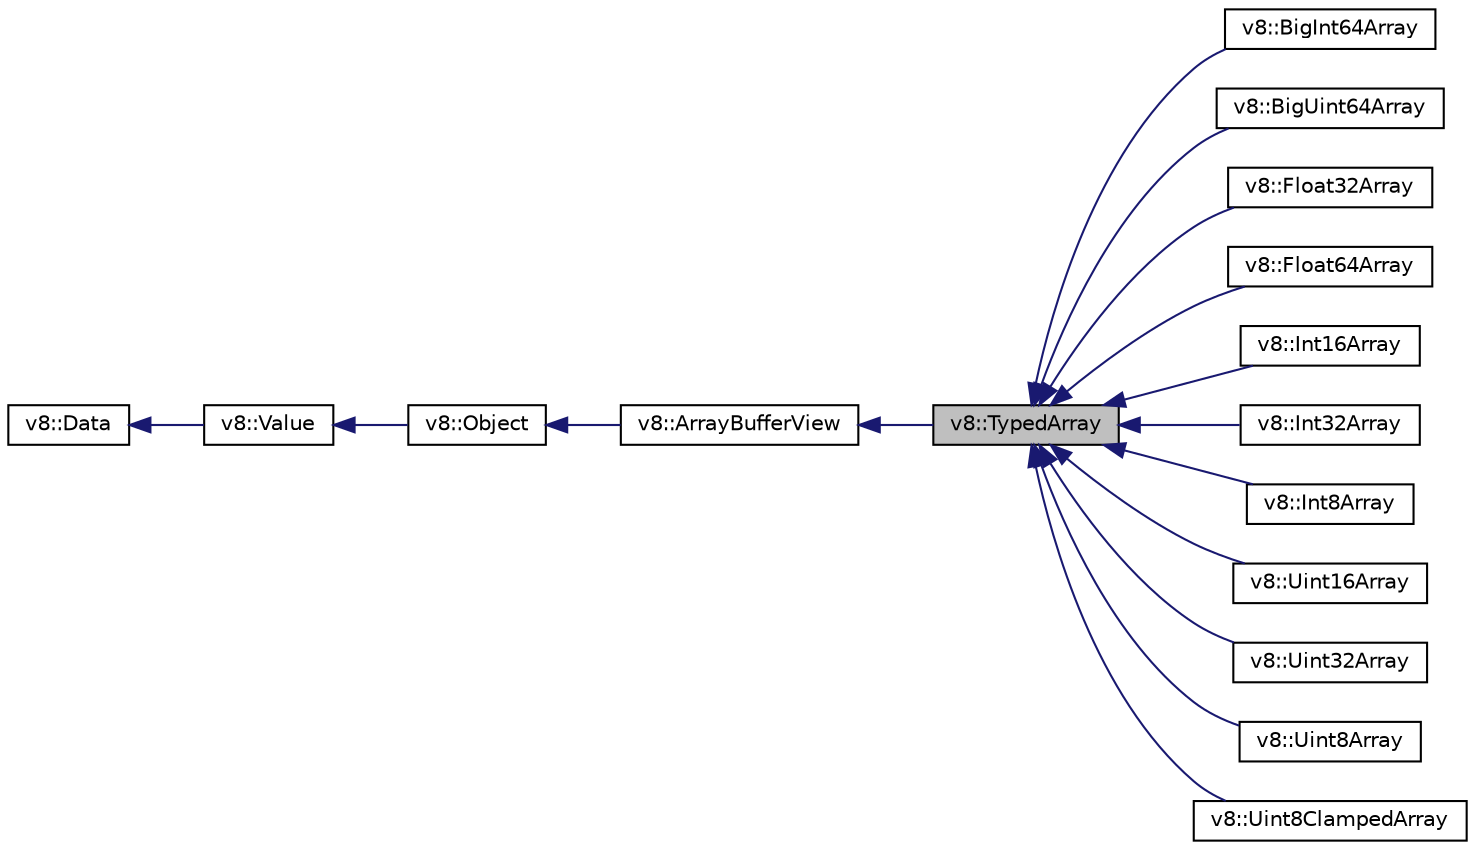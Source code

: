 digraph "v8::TypedArray"
{
  edge [fontname="Helvetica",fontsize="10",labelfontname="Helvetica",labelfontsize="10"];
  node [fontname="Helvetica",fontsize="10",shape=record];
  rankdir="LR";
  Node1 [label="v8::TypedArray",height=0.2,width=0.4,color="black", fillcolor="grey75", style="filled", fontcolor="black"];
  Node2 -> Node1 [dir="back",color="midnightblue",fontsize="10",style="solid",fontname="Helvetica"];
  Node2 [label="v8::ArrayBufferView",height=0.2,width=0.4,color="black", fillcolor="white", style="filled",URL="$classv8_1_1ArrayBufferView.html"];
  Node3 -> Node2 [dir="back",color="midnightblue",fontsize="10",style="solid",fontname="Helvetica"];
  Node3 [label="v8::Object",height=0.2,width=0.4,color="black", fillcolor="white", style="filled",URL="$classv8_1_1Object.html"];
  Node4 -> Node3 [dir="back",color="midnightblue",fontsize="10",style="solid",fontname="Helvetica"];
  Node4 [label="v8::Value",height=0.2,width=0.4,color="black", fillcolor="white", style="filled",URL="$classv8_1_1Value.html"];
  Node5 -> Node4 [dir="back",color="midnightblue",fontsize="10",style="solid",fontname="Helvetica"];
  Node5 [label="v8::Data",height=0.2,width=0.4,color="black", fillcolor="white", style="filled",URL="$classv8_1_1Data.html"];
  Node1 -> Node6 [dir="back",color="midnightblue",fontsize="10",style="solid",fontname="Helvetica"];
  Node6 [label="v8::BigInt64Array",height=0.2,width=0.4,color="black", fillcolor="white", style="filled",URL="$classv8_1_1BigInt64Array.html"];
  Node1 -> Node7 [dir="back",color="midnightblue",fontsize="10",style="solid",fontname="Helvetica"];
  Node7 [label="v8::BigUint64Array",height=0.2,width=0.4,color="black", fillcolor="white", style="filled",URL="$classv8_1_1BigUint64Array.html"];
  Node1 -> Node8 [dir="back",color="midnightblue",fontsize="10",style="solid",fontname="Helvetica"];
  Node8 [label="v8::Float32Array",height=0.2,width=0.4,color="black", fillcolor="white", style="filled",URL="$classv8_1_1Float32Array.html"];
  Node1 -> Node9 [dir="back",color="midnightblue",fontsize="10",style="solid",fontname="Helvetica"];
  Node9 [label="v8::Float64Array",height=0.2,width=0.4,color="black", fillcolor="white", style="filled",URL="$classv8_1_1Float64Array.html"];
  Node1 -> Node10 [dir="back",color="midnightblue",fontsize="10",style="solid",fontname="Helvetica"];
  Node10 [label="v8::Int16Array",height=0.2,width=0.4,color="black", fillcolor="white", style="filled",URL="$classv8_1_1Int16Array.html"];
  Node1 -> Node11 [dir="back",color="midnightblue",fontsize="10",style="solid",fontname="Helvetica"];
  Node11 [label="v8::Int32Array",height=0.2,width=0.4,color="black", fillcolor="white", style="filled",URL="$classv8_1_1Int32Array.html"];
  Node1 -> Node12 [dir="back",color="midnightblue",fontsize="10",style="solid",fontname="Helvetica"];
  Node12 [label="v8::Int8Array",height=0.2,width=0.4,color="black", fillcolor="white", style="filled",URL="$classv8_1_1Int8Array.html"];
  Node1 -> Node13 [dir="back",color="midnightblue",fontsize="10",style="solid",fontname="Helvetica"];
  Node13 [label="v8::Uint16Array",height=0.2,width=0.4,color="black", fillcolor="white", style="filled",URL="$classv8_1_1Uint16Array.html"];
  Node1 -> Node14 [dir="back",color="midnightblue",fontsize="10",style="solid",fontname="Helvetica"];
  Node14 [label="v8::Uint32Array",height=0.2,width=0.4,color="black", fillcolor="white", style="filled",URL="$classv8_1_1Uint32Array.html"];
  Node1 -> Node15 [dir="back",color="midnightblue",fontsize="10",style="solid",fontname="Helvetica"];
  Node15 [label="v8::Uint8Array",height=0.2,width=0.4,color="black", fillcolor="white", style="filled",URL="$classv8_1_1Uint8Array.html"];
  Node1 -> Node16 [dir="back",color="midnightblue",fontsize="10",style="solid",fontname="Helvetica"];
  Node16 [label="v8::Uint8ClampedArray",height=0.2,width=0.4,color="black", fillcolor="white", style="filled",URL="$classv8_1_1Uint8ClampedArray.html"];
}
